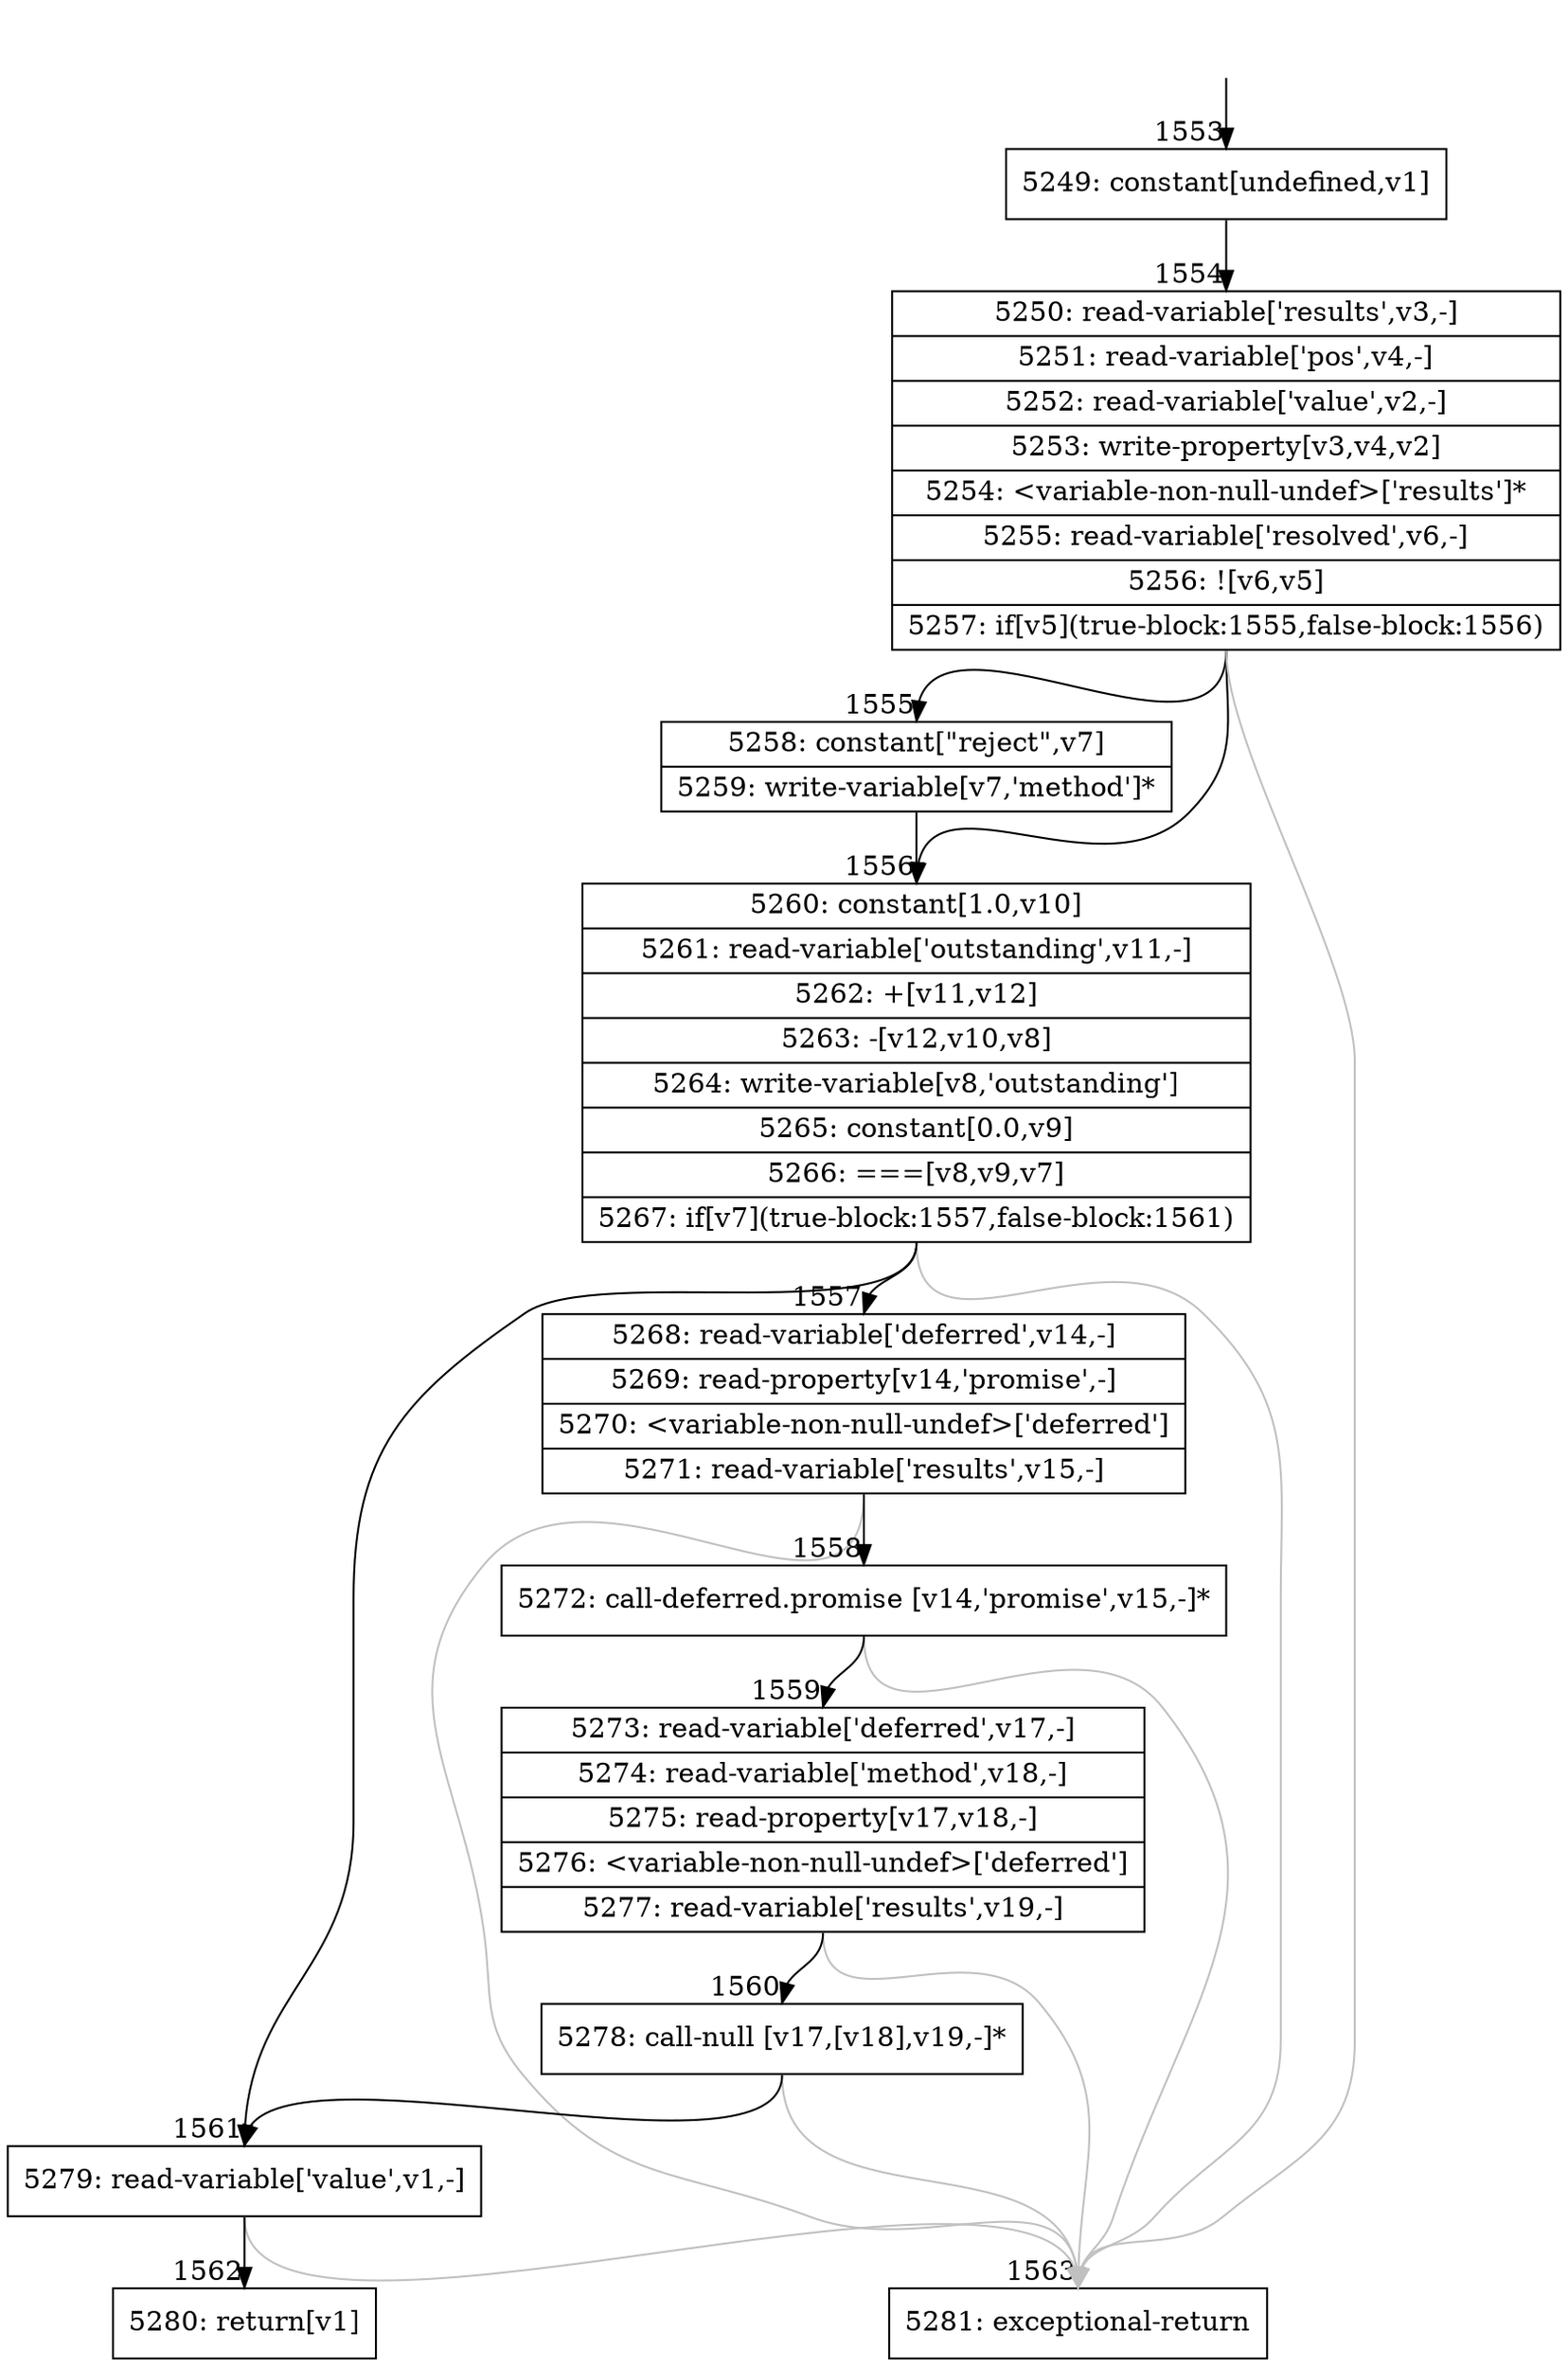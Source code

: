 digraph {
rankdir="TD"
BB_entry74[shape=none,label=""];
BB_entry74 -> BB1553 [tailport=s, headport=n, headlabel="    1553"]
BB1553 [shape=record label="{5249: constant[undefined,v1]}" ] 
BB1553 -> BB1554 [tailport=s, headport=n, headlabel="      1554"]
BB1554 [shape=record label="{5250: read-variable['results',v3,-]|5251: read-variable['pos',v4,-]|5252: read-variable['value',v2,-]|5253: write-property[v3,v4,v2]|5254: \<variable-non-null-undef\>['results']*|5255: read-variable['resolved',v6,-]|5256: ![v6,v5]|5257: if[v5](true-block:1555,false-block:1556)}" ] 
BB1554 -> BB1555 [tailport=s, headport=n, headlabel="      1555"]
BB1554 -> BB1556 [tailport=s, headport=n, headlabel="      1556"]
BB1554 -> BB1563 [tailport=s, headport=n, color=gray, headlabel="      1563"]
BB1555 [shape=record label="{5258: constant[\"reject\",v7]|5259: write-variable[v7,'method']*}" ] 
BB1555 -> BB1556 [tailport=s, headport=n]
BB1556 [shape=record label="{5260: constant[1.0,v10]|5261: read-variable['outstanding',v11,-]|5262: +[v11,v12]|5263: -[v12,v10,v8]|5264: write-variable[v8,'outstanding']|5265: constant[0.0,v9]|5266: ===[v8,v9,v7]|5267: if[v7](true-block:1557,false-block:1561)}" ] 
BB1556 -> BB1557 [tailport=s, headport=n, headlabel="      1557"]
BB1556 -> BB1561 [tailport=s, headport=n, headlabel="      1561"]
BB1556 -> BB1563 [tailport=s, headport=n, color=gray]
BB1557 [shape=record label="{5268: read-variable['deferred',v14,-]|5269: read-property[v14,'promise',-]|5270: \<variable-non-null-undef\>['deferred']|5271: read-variable['results',v15,-]}" ] 
BB1557 -> BB1558 [tailport=s, headport=n, headlabel="      1558"]
BB1557 -> BB1563 [tailport=s, headport=n, color=gray]
BB1558 [shape=record label="{5272: call-deferred.promise [v14,'promise',v15,-]*}" ] 
BB1558 -> BB1559 [tailport=s, headport=n, headlabel="      1559"]
BB1558 -> BB1563 [tailport=s, headport=n, color=gray]
BB1559 [shape=record label="{5273: read-variable['deferred',v17,-]|5274: read-variable['method',v18,-]|5275: read-property[v17,v18,-]|5276: \<variable-non-null-undef\>['deferred']|5277: read-variable['results',v19,-]}" ] 
BB1559 -> BB1560 [tailport=s, headport=n, headlabel="      1560"]
BB1559 -> BB1563 [tailport=s, headport=n, color=gray]
BB1560 [shape=record label="{5278: call-null [v17,[v18],v19,-]*}" ] 
BB1560 -> BB1561 [tailport=s, headport=n]
BB1560 -> BB1563 [tailport=s, headport=n, color=gray]
BB1561 [shape=record label="{5279: read-variable['value',v1,-]}" ] 
BB1561 -> BB1562 [tailport=s, headport=n, headlabel="      1562"]
BB1561 -> BB1563 [tailport=s, headport=n, color=gray]
BB1562 [shape=record label="{5280: return[v1]}" ] 
BB1563 [shape=record label="{5281: exceptional-return}" ] 
//#$~ 1002
}
